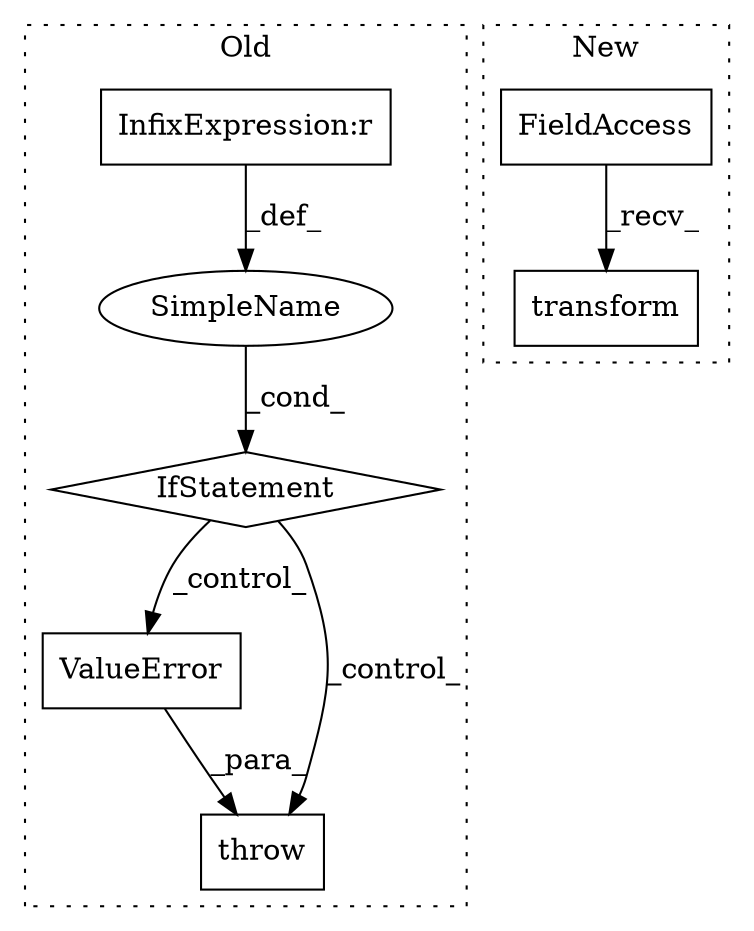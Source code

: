 digraph G {
subgraph cluster0 {
1 [label="ValueError" a="32" s="1195,1262" l="11,1" shape="box"];
3 [label="IfStatement" a="25" s="1165,1179" l="4,2" shape="diamond"];
4 [label="SimpleName" a="42" s="" l="" shape="ellipse"];
5 [label="InfixExpression:r" a="27" s="1175" l="3" shape="box"];
6 [label="throw" a="53" s="1189" l="6" shape="box"];
label = "Old";
style="dotted";
}
subgraph cluster1 {
2 [label="transform" a="32" s="1976,1990" l="10,1" shape="box"];
7 [label="FieldAccess" a="22" s="1965" l="10" shape="box"];
label = "New";
style="dotted";
}
1 -> 6 [label="_para_"];
3 -> 1 [label="_control_"];
3 -> 6 [label="_control_"];
4 -> 3 [label="_cond_"];
5 -> 4 [label="_def_"];
7 -> 2 [label="_recv_"];
}